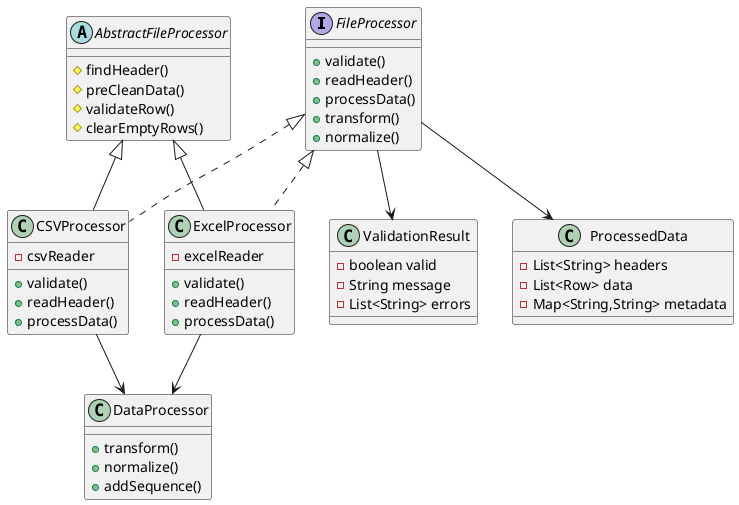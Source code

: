 @startuml File Processing Flow

interface FileProcessor {
    +validate()
    +readHeader()
    +processData()
    +transform()
    +normalize()
}

abstract class AbstractFileProcessor {
    #findHeader()
    #preCleanData()
    #validateRow()
    #clearEmptyRows()
}

class CSVProcessor extends AbstractFileProcessor implements FileProcessor {
    -csvReader
    +validate()
    +readHeader()
    +processData()
}

class ExcelProcessor extends AbstractFileProcessor implements FileProcessor {
    -excelReader
    +validate()
    +readHeader()
    +processData()
}

class DataProcessor {
    +transform()
    +normalize()
    +addSequence()
}

class ValidationResult {
    -boolean valid
    -String message
    -List<String> errors
}

class ProcessedData {
    -List<String> headers
    -List<Row> data
    -Map<String,String> metadata
}

CSVProcessor --> DataProcessor
ExcelProcessor --> DataProcessor
FileProcessor --> ValidationResult
FileProcessor --> ProcessedData

@enduml